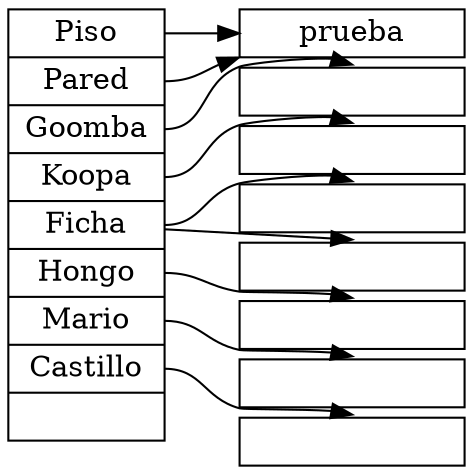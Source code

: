 digraph G {
nodesep=.05;
rankdir=LR;
 node [shape=record,width=.1,height=.1];

 node0 [label = "<f0> Piso|<f1> Pared|<f2>Goomba |<f3> Koopa|<f4> Ficha|<f5>Hongo |<f6>Mario |<f7>Castillo| ",height=2.5];
 node [width = 1.5];node1 [label = "{<n> prueba}"];
node2 [label="{}"];
node3 [label="{}"];
node4 [label="{}"];
node5 [label="{}"];
node6 [label="{}"];
node7 [label="{  }"];
node8 [label="{  }"];

node0:f0 -> node1:n;
 node0:f1 -> node1:n;
 node0:f2 -> node2:n;
 node0:f3 -> node3:n;
 node0:f4 -> node4:n;
 node0:f5 -> node5:n;
 node0:f6 -> node6:n;
 node0:f7 -> node7:n;
 node0:f8 -> node8:n;
}
